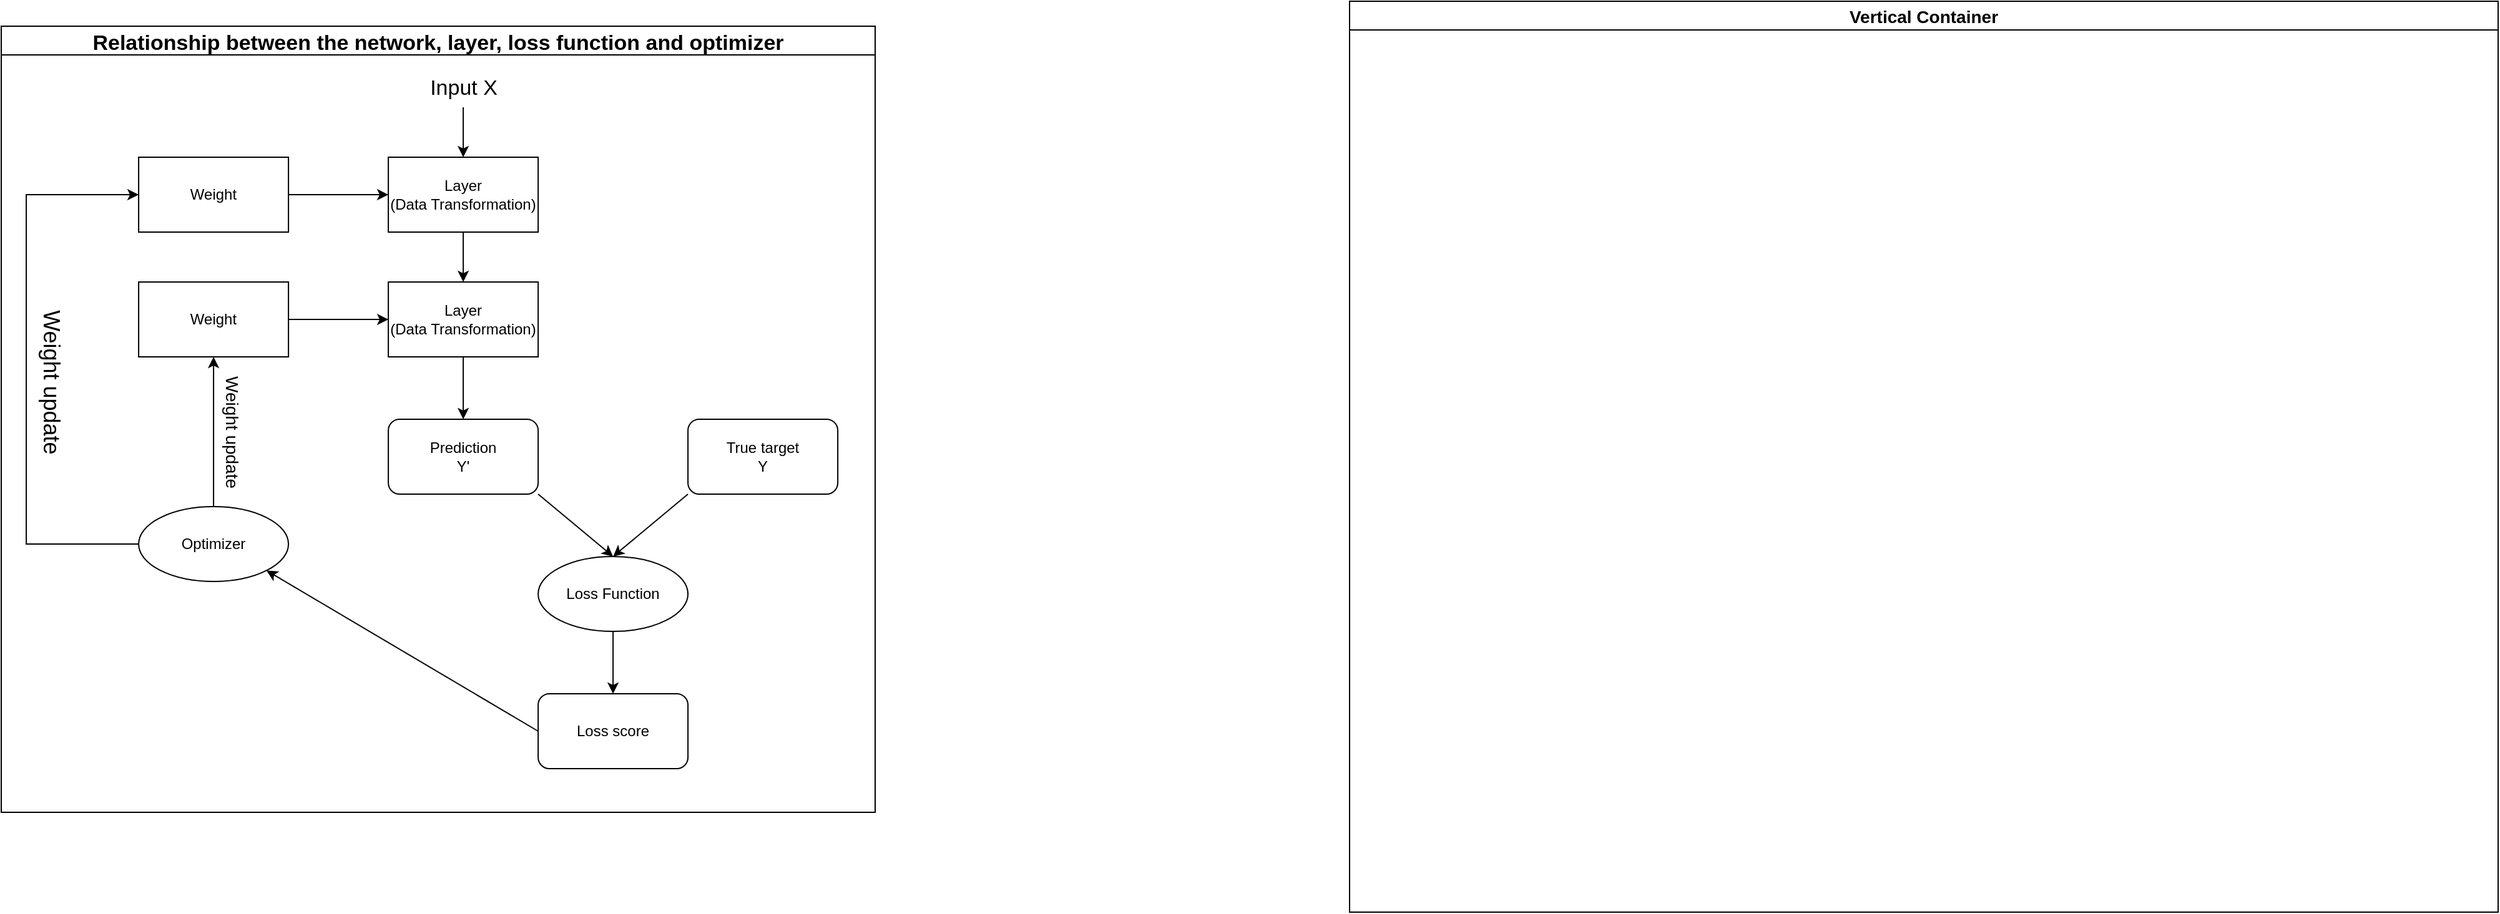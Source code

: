 <mxfile version="20.3.0" type="device"><diagram id="FLpdJBXV38f9k0vCn_CZ" name="Page-1"><mxGraphModel dx="1822" dy="2905" grid="1" gridSize="10" guides="1" tooltips="1" connect="1" arrows="1" fold="1" page="0" pageScale="1" pageWidth="1100" pageHeight="850" math="0" shadow="0"><root><mxCell id="0"/><mxCell id="1" parent="0"/><mxCell id="HZO_uZXZpdfihqDr7dme-23" value="Relationship between the network, layer, loss function and optimizer" style="swimlane;fontSize=17;" parent="1" vertex="1"><mxGeometry x="-80" y="-1900" width="700" height="630" as="geometry"/></mxCell><mxCell id="HZO_uZXZpdfihqDr7dme-1" value="&lt;font style=&quot;font-size: 17px;&quot;&gt;Input X&lt;/font&gt;" style="text;html=1;align=center;verticalAlign=middle;resizable=0;points=[];autosize=1;strokeColor=none;fillColor=none;" parent="HZO_uZXZpdfihqDr7dme-23" vertex="1"><mxGeometry x="330.06" y="35" width="80" height="30" as="geometry"/></mxCell><mxCell id="HZO_uZXZpdfihqDr7dme-2" value="Layer&lt;br&gt;(Data Transformation)" style="whiteSpace=wrap;html=1;" parent="HZO_uZXZpdfihqDr7dme-23" vertex="1"><mxGeometry x="310.06" y="105" width="120" height="60" as="geometry"/></mxCell><mxCell id="HZO_uZXZpdfihqDr7dme-17" style="edgeStyle=orthogonalEdgeStyle;rounded=0;orthogonalLoop=1;jettySize=auto;html=1;entryX=0.5;entryY=0;entryDx=0;entryDy=0;fontSize=17;" parent="HZO_uZXZpdfihqDr7dme-23" source="HZO_uZXZpdfihqDr7dme-1" target="HZO_uZXZpdfihqDr7dme-2" edge="1"><mxGeometry relative="1" as="geometry"/></mxCell><mxCell id="HZO_uZXZpdfihqDr7dme-3" value="Layer&lt;br&gt;(Data Transformation)" style="whiteSpace=wrap;html=1;" parent="HZO_uZXZpdfihqDr7dme-23" vertex="1"><mxGeometry x="310.06" y="205" width="120" height="60" as="geometry"/></mxCell><mxCell id="HZO_uZXZpdfihqDr7dme-14" style="edgeStyle=orthogonalEdgeStyle;rounded=0;orthogonalLoop=1;jettySize=auto;html=1;exitX=0.5;exitY=1;exitDx=0;exitDy=0;entryX=0.5;entryY=0;entryDx=0;entryDy=0;" parent="HZO_uZXZpdfihqDr7dme-23" source="HZO_uZXZpdfihqDr7dme-2" target="HZO_uZXZpdfihqDr7dme-3" edge="1"><mxGeometry relative="1" as="geometry"/></mxCell><mxCell id="HZO_uZXZpdfihqDr7dme-4" value="Prediction&lt;br&gt;Y'" style="rounded=1;whiteSpace=wrap;html=1;" parent="HZO_uZXZpdfihqDr7dme-23" vertex="1"><mxGeometry x="310.06" y="315" width="120" height="60" as="geometry"/></mxCell><mxCell id="HZO_uZXZpdfihqDr7dme-16" style="edgeStyle=orthogonalEdgeStyle;rounded=0;orthogonalLoop=1;jettySize=auto;html=1;exitX=0.5;exitY=1;exitDx=0;exitDy=0;entryX=0.5;entryY=0;entryDx=0;entryDy=0;" parent="HZO_uZXZpdfihqDr7dme-23" source="HZO_uZXZpdfihqDr7dme-3" target="HZO_uZXZpdfihqDr7dme-4" edge="1"><mxGeometry relative="1" as="geometry"/></mxCell><mxCell id="HZO_uZXZpdfihqDr7dme-5" value="True target&lt;br&gt;Y" style="rounded=1;whiteSpace=wrap;html=1;" parent="HZO_uZXZpdfihqDr7dme-23" vertex="1"><mxGeometry x="550.06" y="315" width="120" height="60" as="geometry"/></mxCell><mxCell id="HZO_uZXZpdfihqDr7dme-6" value="Loss Function&lt;br&gt;" style="ellipse;whiteSpace=wrap;html=1;" parent="HZO_uZXZpdfihqDr7dme-23" vertex="1"><mxGeometry x="430.06" y="425" width="120" height="60" as="geometry"/></mxCell><mxCell id="HZO_uZXZpdfihqDr7dme-7" value="Loss score" style="rounded=1;whiteSpace=wrap;html=1;" parent="HZO_uZXZpdfihqDr7dme-23" vertex="1"><mxGeometry x="430.06" y="535" width="120" height="60" as="geometry"/></mxCell><mxCell id="HZO_uZXZpdfihqDr7dme-8" value="Optimizer&lt;br&gt;" style="ellipse;whiteSpace=wrap;html=1;" parent="HZO_uZXZpdfihqDr7dme-23" vertex="1"><mxGeometry x="110.06" y="385" width="120" height="60" as="geometry"/></mxCell><mxCell id="HZO_uZXZpdfihqDr7dme-21" style="edgeStyle=orthogonalEdgeStyle;rounded=0;orthogonalLoop=1;jettySize=auto;html=1;exitX=0.5;exitY=1;exitDx=0;exitDy=0;entryX=0.5;entryY=0;entryDx=0;entryDy=0;fontSize=17;" parent="HZO_uZXZpdfihqDr7dme-23" source="HZO_uZXZpdfihqDr7dme-6" target="HZO_uZXZpdfihqDr7dme-7" edge="1"><mxGeometry relative="1" as="geometry"/></mxCell><mxCell id="HZO_uZXZpdfihqDr7dme-13" style="edgeStyle=orthogonalEdgeStyle;rounded=0;orthogonalLoop=1;jettySize=auto;html=1;entryX=0;entryY=0.5;entryDx=0;entryDy=0;" parent="HZO_uZXZpdfihqDr7dme-23" source="HZO_uZXZpdfihqDr7dme-9" target="HZO_uZXZpdfihqDr7dme-2" edge="1"><mxGeometry relative="1" as="geometry"/></mxCell><mxCell id="HZO_uZXZpdfihqDr7dme-9" value="Weight" style="whiteSpace=wrap;html=1;" parent="HZO_uZXZpdfihqDr7dme-23" vertex="1"><mxGeometry x="110.06" y="105" width="120" height="60" as="geometry"/></mxCell><mxCell id="HZO_uZXZpdfihqDr7dme-15" style="edgeStyle=orthogonalEdgeStyle;rounded=0;orthogonalLoop=1;jettySize=auto;html=1;exitX=1;exitY=0.5;exitDx=0;exitDy=0;" parent="HZO_uZXZpdfihqDr7dme-23" source="HZO_uZXZpdfihqDr7dme-10" target="HZO_uZXZpdfihqDr7dme-3" edge="1"><mxGeometry relative="1" as="geometry"/></mxCell><mxCell id="HZO_uZXZpdfihqDr7dme-10" value="Weight" style="whiteSpace=wrap;html=1;" parent="HZO_uZXZpdfihqDr7dme-23" vertex="1"><mxGeometry x="110.06" y="205" width="120" height="60" as="geometry"/></mxCell><mxCell id="HZO_uZXZpdfihqDr7dme-19" value="" style="endArrow=classic;html=1;rounded=0;fontSize=17;entryX=0.5;entryY=0;entryDx=0;entryDy=0;exitX=1;exitY=1;exitDx=0;exitDy=0;" parent="HZO_uZXZpdfihqDr7dme-23" source="HZO_uZXZpdfihqDr7dme-4" target="HZO_uZXZpdfihqDr7dme-6" edge="1"><mxGeometry width="50" height="50" relative="1" as="geometry"><mxPoint x="360.06" y="445" as="sourcePoint"/><mxPoint x="410.06" y="395" as="targetPoint"/></mxGeometry></mxCell><mxCell id="HZO_uZXZpdfihqDr7dme-12" style="edgeStyle=orthogonalEdgeStyle;rounded=0;orthogonalLoop=1;jettySize=auto;html=1;exitX=0;exitY=0.5;exitDx=0;exitDy=0;entryX=0;entryY=0.5;entryDx=0;entryDy=0;" parent="HZO_uZXZpdfihqDr7dme-23" source="HZO_uZXZpdfihqDr7dme-8" target="HZO_uZXZpdfihqDr7dme-9" edge="1"><mxGeometry relative="1" as="geometry"><Array as="points"><mxPoint x="20.06" y="415"/><mxPoint x="20.06" y="135"/></Array></mxGeometry></mxCell><mxCell id="HZO_uZXZpdfihqDr7dme-20" value="" style="endArrow=classic;html=1;rounded=0;fontSize=17;entryX=0.5;entryY=0;entryDx=0;entryDy=0;exitX=0;exitY=1;exitDx=0;exitDy=0;" parent="HZO_uZXZpdfihqDr7dme-23" source="HZO_uZXZpdfihqDr7dme-5" target="HZO_uZXZpdfihqDr7dme-6" edge="1"><mxGeometry width="50" height="50" relative="1" as="geometry"><mxPoint x="460.06" y="355" as="sourcePoint"/><mxPoint x="510.06" y="305" as="targetPoint"/></mxGeometry></mxCell><mxCell id="HZO_uZXZpdfihqDr7dme-11" style="edgeStyle=orthogonalEdgeStyle;rounded=0;orthogonalLoop=1;jettySize=auto;html=1;entryX=0.5;entryY=1;entryDx=0;entryDy=0;" parent="HZO_uZXZpdfihqDr7dme-23" source="HZO_uZXZpdfihqDr7dme-8" target="HZO_uZXZpdfihqDr7dme-10" edge="1"><mxGeometry relative="1" as="geometry"/></mxCell><mxCell id="HZO_uZXZpdfihqDr7dme-22" value="" style="endArrow=classic;html=1;rounded=0;fontSize=17;entryX=1;entryY=1;entryDx=0;entryDy=0;exitX=0;exitY=0.5;exitDx=0;exitDy=0;" parent="HZO_uZXZpdfihqDr7dme-23" source="HZO_uZXZpdfihqDr7dme-7" target="HZO_uZXZpdfihqDr7dme-8" edge="1"><mxGeometry width="50" height="50" relative="1" as="geometry"><mxPoint x="270.06" y="515" as="sourcePoint"/><mxPoint x="320.06" y="465" as="targetPoint"/></mxGeometry></mxCell><mxCell id="HZO_uZXZpdfihqDr7dme-24" value="&lt;font style=&quot;font-size: 14px;&quot;&gt;Weight update&lt;/font&gt;" style="text;html=1;align=center;verticalAlign=middle;resizable=0;points=[];autosize=1;strokeColor=none;fillColor=none;fontSize=17;rotation=90;" parent="HZO_uZXZpdfihqDr7dme-23" vertex="1"><mxGeometry x="130" y="310" width="110" height="30" as="geometry"/></mxCell><mxCell id="HZO_uZXZpdfihqDr7dme-25" value="&lt;font style=&quot;font-size: 18px;&quot;&gt;Weight update&lt;/font&gt;" style="text;html=1;align=center;verticalAlign=middle;resizable=0;points=[];autosize=1;strokeColor=none;fillColor=none;fontSize=17;rotation=90;" parent="HZO_uZXZpdfihqDr7dme-23" vertex="1"><mxGeometry x="-29.94" y="265" width="140" height="40" as="geometry"/></mxCell><mxCell id="ahVfYCaZEAla08wL3YWa-1" value="Vertical Container" style="swimlane;fontSize=14;" vertex="1" parent="1"><mxGeometry x="1000" y="-1920" width="920" height="730" as="geometry"/></mxCell></root></mxGraphModel></diagram></mxfile>